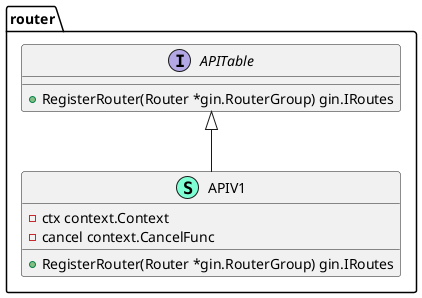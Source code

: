 @startuml
namespace router {
    interface APITable  {
        + RegisterRouter(Router *gin.RouterGroup) gin.IRoutes

    }
    class APIV1 << (S,Aquamarine) >> {
        - ctx context.Context
        - cancel context.CancelFunc

        + RegisterRouter(Router *gin.RouterGroup) gin.IRoutes

    }
}

"router.APITable" <|-- "router.APIV1"

@enduml